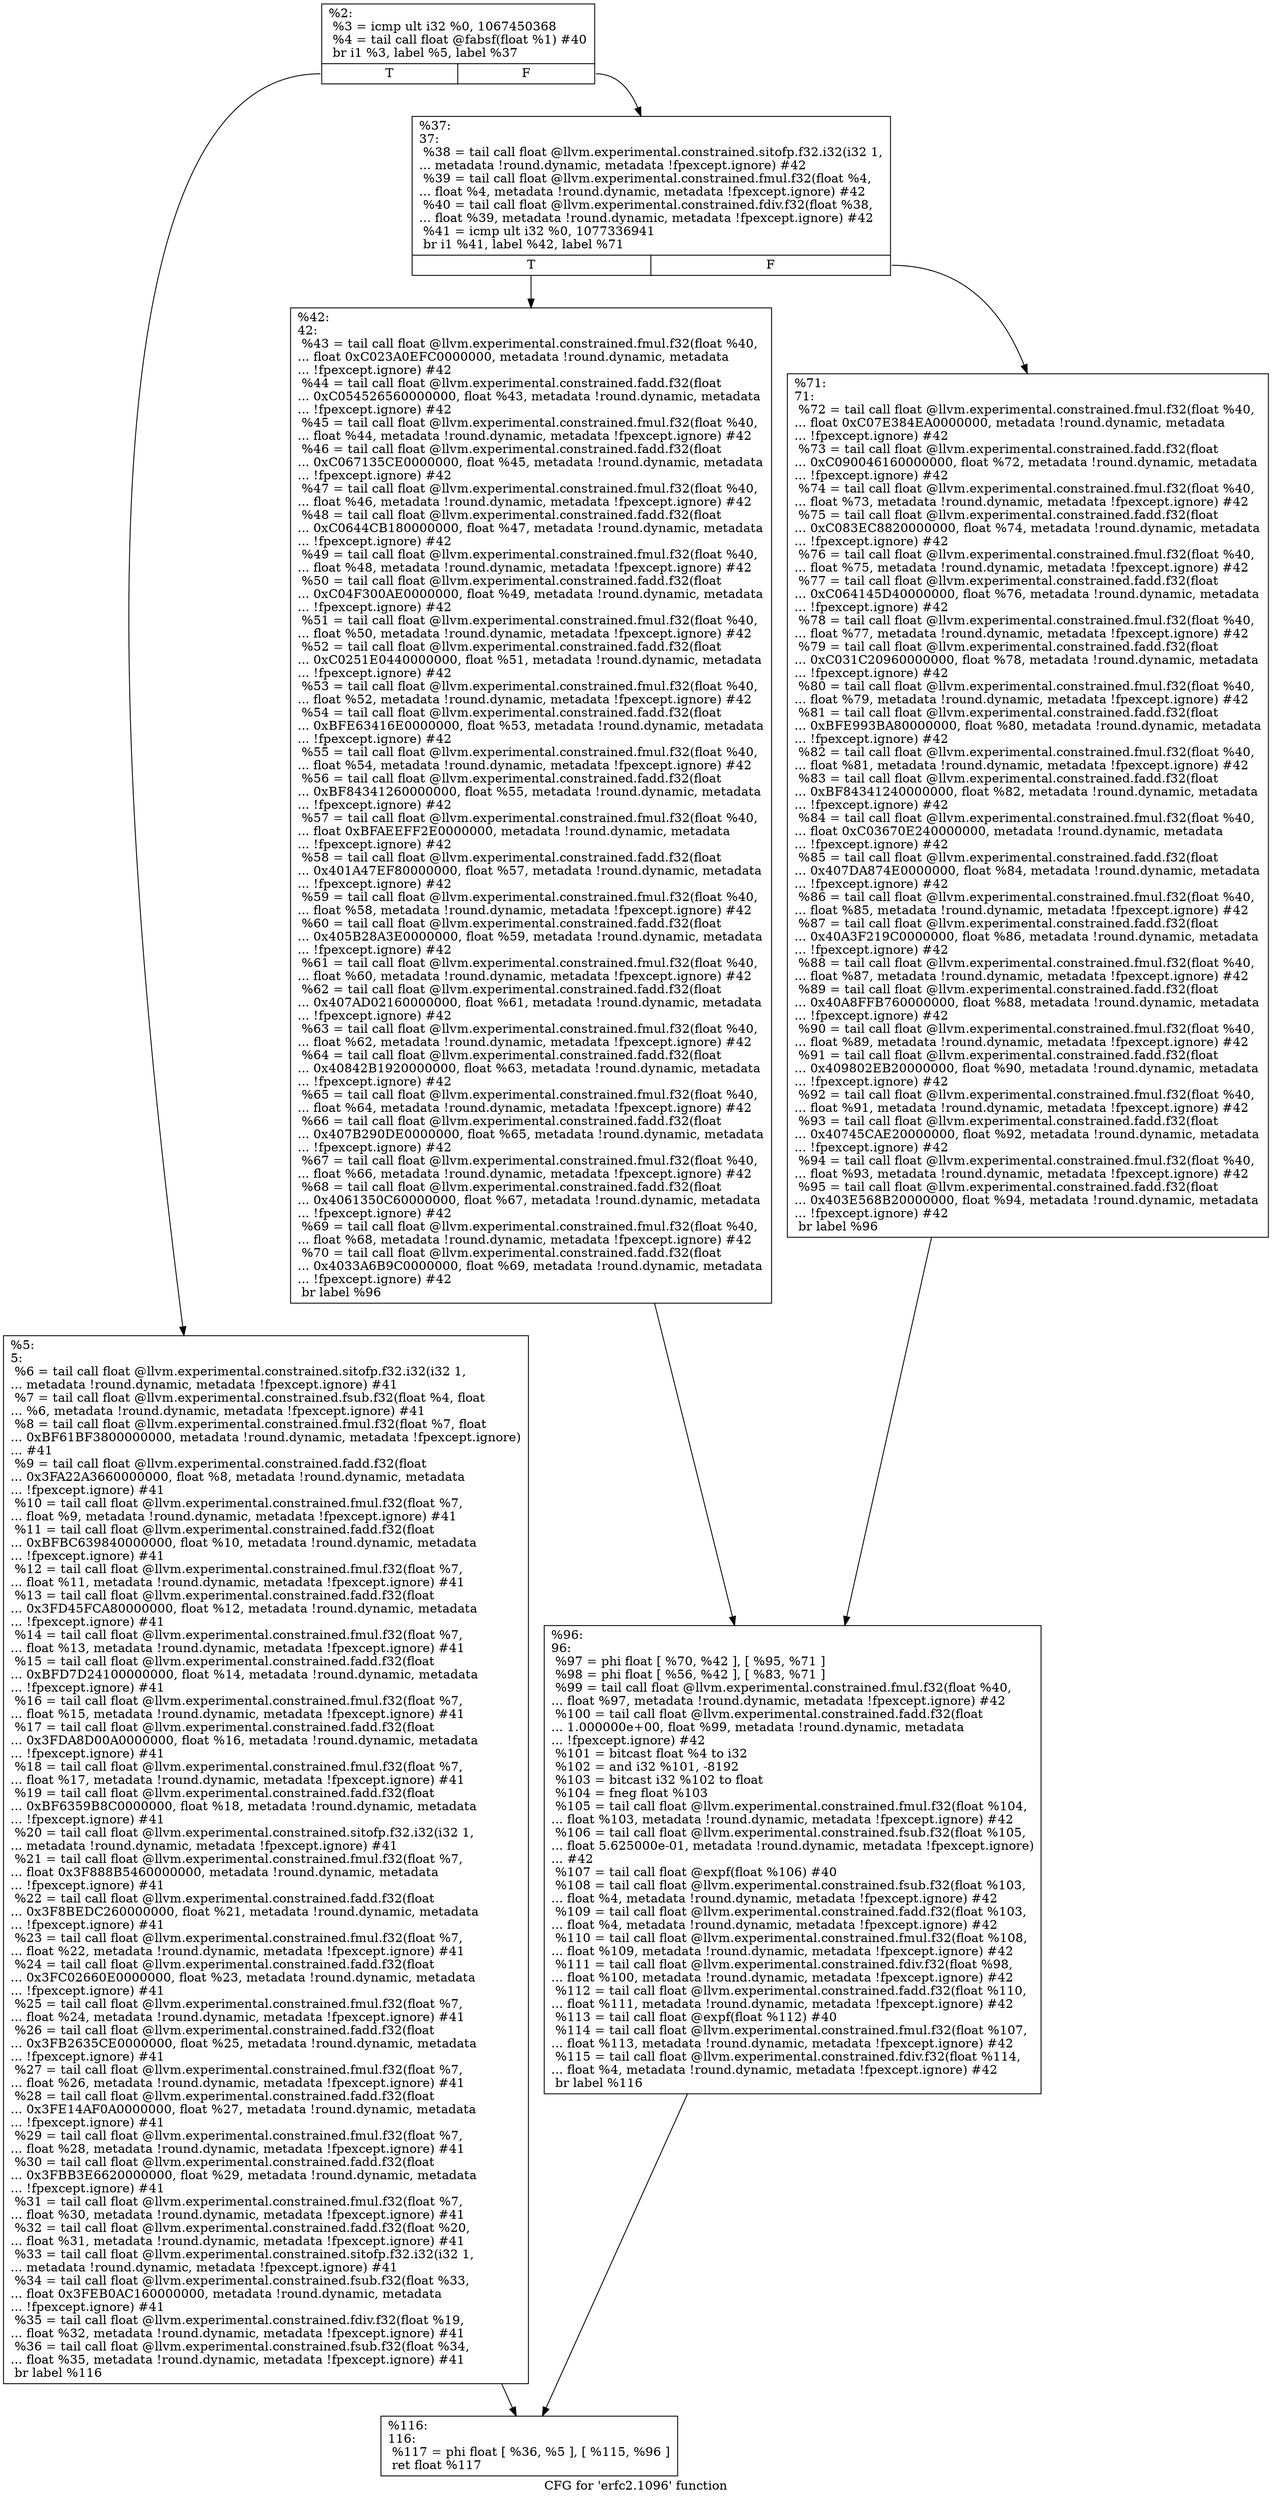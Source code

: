 digraph "CFG for 'erfc2.1096' function" {
	label="CFG for 'erfc2.1096' function";

	Node0x1f9d750 [shape=record,label="{%2:\l  %3 = icmp ult i32 %0, 1067450368\l  %4 = tail call float @fabsf(float %1) #40\l  br i1 %3, label %5, label %37\l|{<s0>T|<s1>F}}"];
	Node0x1f9d750:s0 -> Node0x1f9d7a0;
	Node0x1f9d750:s1 -> Node0x1f9d7f0;
	Node0x1f9d7a0 [shape=record,label="{%5:\l5:                                                \l  %6 = tail call float @llvm.experimental.constrained.sitofp.f32.i32(i32 1,\l... metadata !round.dynamic, metadata !fpexcept.ignore) #41\l  %7 = tail call float @llvm.experimental.constrained.fsub.f32(float %4, float\l... %6, metadata !round.dynamic, metadata !fpexcept.ignore) #41\l  %8 = tail call float @llvm.experimental.constrained.fmul.f32(float %7, float\l... 0xBF61BF3800000000, metadata !round.dynamic, metadata !fpexcept.ignore)\l... #41\l  %9 = tail call float @llvm.experimental.constrained.fadd.f32(float\l... 0x3FA22A3660000000, float %8, metadata !round.dynamic, metadata\l... !fpexcept.ignore) #41\l  %10 = tail call float @llvm.experimental.constrained.fmul.f32(float %7,\l... float %9, metadata !round.dynamic, metadata !fpexcept.ignore) #41\l  %11 = tail call float @llvm.experimental.constrained.fadd.f32(float\l... 0xBFBC639840000000, float %10, metadata !round.dynamic, metadata\l... !fpexcept.ignore) #41\l  %12 = tail call float @llvm.experimental.constrained.fmul.f32(float %7,\l... float %11, metadata !round.dynamic, metadata !fpexcept.ignore) #41\l  %13 = tail call float @llvm.experimental.constrained.fadd.f32(float\l... 0x3FD45FCA80000000, float %12, metadata !round.dynamic, metadata\l... !fpexcept.ignore) #41\l  %14 = tail call float @llvm.experimental.constrained.fmul.f32(float %7,\l... float %13, metadata !round.dynamic, metadata !fpexcept.ignore) #41\l  %15 = tail call float @llvm.experimental.constrained.fadd.f32(float\l... 0xBFD7D24100000000, float %14, metadata !round.dynamic, metadata\l... !fpexcept.ignore) #41\l  %16 = tail call float @llvm.experimental.constrained.fmul.f32(float %7,\l... float %15, metadata !round.dynamic, metadata !fpexcept.ignore) #41\l  %17 = tail call float @llvm.experimental.constrained.fadd.f32(float\l... 0x3FDA8D00A0000000, float %16, metadata !round.dynamic, metadata\l... !fpexcept.ignore) #41\l  %18 = tail call float @llvm.experimental.constrained.fmul.f32(float %7,\l... float %17, metadata !round.dynamic, metadata !fpexcept.ignore) #41\l  %19 = tail call float @llvm.experimental.constrained.fadd.f32(float\l... 0xBF6359B8C0000000, float %18, metadata !round.dynamic, metadata\l... !fpexcept.ignore) #41\l  %20 = tail call float @llvm.experimental.constrained.sitofp.f32.i32(i32 1,\l... metadata !round.dynamic, metadata !fpexcept.ignore) #41\l  %21 = tail call float @llvm.experimental.constrained.fmul.f32(float %7,\l... float 0x3F888B5460000000, metadata !round.dynamic, metadata\l... !fpexcept.ignore) #41\l  %22 = tail call float @llvm.experimental.constrained.fadd.f32(float\l... 0x3F8BEDC260000000, float %21, metadata !round.dynamic, metadata\l... !fpexcept.ignore) #41\l  %23 = tail call float @llvm.experimental.constrained.fmul.f32(float %7,\l... float %22, metadata !round.dynamic, metadata !fpexcept.ignore) #41\l  %24 = tail call float @llvm.experimental.constrained.fadd.f32(float\l... 0x3FC02660E0000000, float %23, metadata !round.dynamic, metadata\l... !fpexcept.ignore) #41\l  %25 = tail call float @llvm.experimental.constrained.fmul.f32(float %7,\l... float %24, metadata !round.dynamic, metadata !fpexcept.ignore) #41\l  %26 = tail call float @llvm.experimental.constrained.fadd.f32(float\l... 0x3FB2635CE0000000, float %25, metadata !round.dynamic, metadata\l... !fpexcept.ignore) #41\l  %27 = tail call float @llvm.experimental.constrained.fmul.f32(float %7,\l... float %26, metadata !round.dynamic, metadata !fpexcept.ignore) #41\l  %28 = tail call float @llvm.experimental.constrained.fadd.f32(float\l... 0x3FE14AF0A0000000, float %27, metadata !round.dynamic, metadata\l... !fpexcept.ignore) #41\l  %29 = tail call float @llvm.experimental.constrained.fmul.f32(float %7,\l... float %28, metadata !round.dynamic, metadata !fpexcept.ignore) #41\l  %30 = tail call float @llvm.experimental.constrained.fadd.f32(float\l... 0x3FBB3E6620000000, float %29, metadata !round.dynamic, metadata\l... !fpexcept.ignore) #41\l  %31 = tail call float @llvm.experimental.constrained.fmul.f32(float %7,\l... float %30, metadata !round.dynamic, metadata !fpexcept.ignore) #41\l  %32 = tail call float @llvm.experimental.constrained.fadd.f32(float %20,\l... float %31, metadata !round.dynamic, metadata !fpexcept.ignore) #41\l  %33 = tail call float @llvm.experimental.constrained.sitofp.f32.i32(i32 1,\l... metadata !round.dynamic, metadata !fpexcept.ignore) #41\l  %34 = tail call float @llvm.experimental.constrained.fsub.f32(float %33,\l... float 0x3FEB0AC160000000, metadata !round.dynamic, metadata\l... !fpexcept.ignore) #41\l  %35 = tail call float @llvm.experimental.constrained.fdiv.f32(float %19,\l... float %32, metadata !round.dynamic, metadata !fpexcept.ignore) #41\l  %36 = tail call float @llvm.experimental.constrained.fsub.f32(float %34,\l... float %35, metadata !round.dynamic, metadata !fpexcept.ignore) #41\l  br label %116\l}"];
	Node0x1f9d7a0 -> Node0x1f9d930;
	Node0x1f9d7f0 [shape=record,label="{%37:\l37:                                               \l  %38 = tail call float @llvm.experimental.constrained.sitofp.f32.i32(i32 1,\l... metadata !round.dynamic, metadata !fpexcept.ignore) #42\l  %39 = tail call float @llvm.experimental.constrained.fmul.f32(float %4,\l... float %4, metadata !round.dynamic, metadata !fpexcept.ignore) #42\l  %40 = tail call float @llvm.experimental.constrained.fdiv.f32(float %38,\l... float %39, metadata !round.dynamic, metadata !fpexcept.ignore) #42\l  %41 = icmp ult i32 %0, 1077336941\l  br i1 %41, label %42, label %71\l|{<s0>T|<s1>F}}"];
	Node0x1f9d7f0:s0 -> Node0x1f9d840;
	Node0x1f9d7f0:s1 -> Node0x1f9d890;
	Node0x1f9d840 [shape=record,label="{%42:\l42:                                               \l  %43 = tail call float @llvm.experimental.constrained.fmul.f32(float %40,\l... float 0xC023A0EFC0000000, metadata !round.dynamic, metadata\l... !fpexcept.ignore) #42\l  %44 = tail call float @llvm.experimental.constrained.fadd.f32(float\l... 0xC054526560000000, float %43, metadata !round.dynamic, metadata\l... !fpexcept.ignore) #42\l  %45 = tail call float @llvm.experimental.constrained.fmul.f32(float %40,\l... float %44, metadata !round.dynamic, metadata !fpexcept.ignore) #42\l  %46 = tail call float @llvm.experimental.constrained.fadd.f32(float\l... 0xC067135CE0000000, float %45, metadata !round.dynamic, metadata\l... !fpexcept.ignore) #42\l  %47 = tail call float @llvm.experimental.constrained.fmul.f32(float %40,\l... float %46, metadata !round.dynamic, metadata !fpexcept.ignore) #42\l  %48 = tail call float @llvm.experimental.constrained.fadd.f32(float\l... 0xC0644CB180000000, float %47, metadata !round.dynamic, metadata\l... !fpexcept.ignore) #42\l  %49 = tail call float @llvm.experimental.constrained.fmul.f32(float %40,\l... float %48, metadata !round.dynamic, metadata !fpexcept.ignore) #42\l  %50 = tail call float @llvm.experimental.constrained.fadd.f32(float\l... 0xC04F300AE0000000, float %49, metadata !round.dynamic, metadata\l... !fpexcept.ignore) #42\l  %51 = tail call float @llvm.experimental.constrained.fmul.f32(float %40,\l... float %50, metadata !round.dynamic, metadata !fpexcept.ignore) #42\l  %52 = tail call float @llvm.experimental.constrained.fadd.f32(float\l... 0xC0251E0440000000, float %51, metadata !round.dynamic, metadata\l... !fpexcept.ignore) #42\l  %53 = tail call float @llvm.experimental.constrained.fmul.f32(float %40,\l... float %52, metadata !round.dynamic, metadata !fpexcept.ignore) #42\l  %54 = tail call float @llvm.experimental.constrained.fadd.f32(float\l... 0xBFE63416E0000000, float %53, metadata !round.dynamic, metadata\l... !fpexcept.ignore) #42\l  %55 = tail call float @llvm.experimental.constrained.fmul.f32(float %40,\l... float %54, metadata !round.dynamic, metadata !fpexcept.ignore) #42\l  %56 = tail call float @llvm.experimental.constrained.fadd.f32(float\l... 0xBF84341260000000, float %55, metadata !round.dynamic, metadata\l... !fpexcept.ignore) #42\l  %57 = tail call float @llvm.experimental.constrained.fmul.f32(float %40,\l... float 0xBFAEEFF2E0000000, metadata !round.dynamic, metadata\l... !fpexcept.ignore) #42\l  %58 = tail call float @llvm.experimental.constrained.fadd.f32(float\l... 0x401A47EF80000000, float %57, metadata !round.dynamic, metadata\l... !fpexcept.ignore) #42\l  %59 = tail call float @llvm.experimental.constrained.fmul.f32(float %40,\l... float %58, metadata !round.dynamic, metadata !fpexcept.ignore) #42\l  %60 = tail call float @llvm.experimental.constrained.fadd.f32(float\l... 0x405B28A3E0000000, float %59, metadata !round.dynamic, metadata\l... !fpexcept.ignore) #42\l  %61 = tail call float @llvm.experimental.constrained.fmul.f32(float %40,\l... float %60, metadata !round.dynamic, metadata !fpexcept.ignore) #42\l  %62 = tail call float @llvm.experimental.constrained.fadd.f32(float\l... 0x407AD02160000000, float %61, metadata !round.dynamic, metadata\l... !fpexcept.ignore) #42\l  %63 = tail call float @llvm.experimental.constrained.fmul.f32(float %40,\l... float %62, metadata !round.dynamic, metadata !fpexcept.ignore) #42\l  %64 = tail call float @llvm.experimental.constrained.fadd.f32(float\l... 0x40842B1920000000, float %63, metadata !round.dynamic, metadata\l... !fpexcept.ignore) #42\l  %65 = tail call float @llvm.experimental.constrained.fmul.f32(float %40,\l... float %64, metadata !round.dynamic, metadata !fpexcept.ignore) #42\l  %66 = tail call float @llvm.experimental.constrained.fadd.f32(float\l... 0x407B290DE0000000, float %65, metadata !round.dynamic, metadata\l... !fpexcept.ignore) #42\l  %67 = tail call float @llvm.experimental.constrained.fmul.f32(float %40,\l... float %66, metadata !round.dynamic, metadata !fpexcept.ignore) #42\l  %68 = tail call float @llvm.experimental.constrained.fadd.f32(float\l... 0x4061350C60000000, float %67, metadata !round.dynamic, metadata\l... !fpexcept.ignore) #42\l  %69 = tail call float @llvm.experimental.constrained.fmul.f32(float %40,\l... float %68, metadata !round.dynamic, metadata !fpexcept.ignore) #42\l  %70 = tail call float @llvm.experimental.constrained.fadd.f32(float\l... 0x4033A6B9C0000000, float %69, metadata !round.dynamic, metadata\l... !fpexcept.ignore) #42\l  br label %96\l}"];
	Node0x1f9d840 -> Node0x1f9d8e0;
	Node0x1f9d890 [shape=record,label="{%71:\l71:                                               \l  %72 = tail call float @llvm.experimental.constrained.fmul.f32(float %40,\l... float 0xC07E384EA0000000, metadata !round.dynamic, metadata\l... !fpexcept.ignore) #42\l  %73 = tail call float @llvm.experimental.constrained.fadd.f32(float\l... 0xC090046160000000, float %72, metadata !round.dynamic, metadata\l... !fpexcept.ignore) #42\l  %74 = tail call float @llvm.experimental.constrained.fmul.f32(float %40,\l... float %73, metadata !round.dynamic, metadata !fpexcept.ignore) #42\l  %75 = tail call float @llvm.experimental.constrained.fadd.f32(float\l... 0xC083EC8820000000, float %74, metadata !round.dynamic, metadata\l... !fpexcept.ignore) #42\l  %76 = tail call float @llvm.experimental.constrained.fmul.f32(float %40,\l... float %75, metadata !round.dynamic, metadata !fpexcept.ignore) #42\l  %77 = tail call float @llvm.experimental.constrained.fadd.f32(float\l... 0xC064145D40000000, float %76, metadata !round.dynamic, metadata\l... !fpexcept.ignore) #42\l  %78 = tail call float @llvm.experimental.constrained.fmul.f32(float %40,\l... float %77, metadata !round.dynamic, metadata !fpexcept.ignore) #42\l  %79 = tail call float @llvm.experimental.constrained.fadd.f32(float\l... 0xC031C20960000000, float %78, metadata !round.dynamic, metadata\l... !fpexcept.ignore) #42\l  %80 = tail call float @llvm.experimental.constrained.fmul.f32(float %40,\l... float %79, metadata !round.dynamic, metadata !fpexcept.ignore) #42\l  %81 = tail call float @llvm.experimental.constrained.fadd.f32(float\l... 0xBFE993BA80000000, float %80, metadata !round.dynamic, metadata\l... !fpexcept.ignore) #42\l  %82 = tail call float @llvm.experimental.constrained.fmul.f32(float %40,\l... float %81, metadata !round.dynamic, metadata !fpexcept.ignore) #42\l  %83 = tail call float @llvm.experimental.constrained.fadd.f32(float\l... 0xBF84341240000000, float %82, metadata !round.dynamic, metadata\l... !fpexcept.ignore) #42\l  %84 = tail call float @llvm.experimental.constrained.fmul.f32(float %40,\l... float 0xC03670E240000000, metadata !round.dynamic, metadata\l... !fpexcept.ignore) #42\l  %85 = tail call float @llvm.experimental.constrained.fadd.f32(float\l... 0x407DA874E0000000, float %84, metadata !round.dynamic, metadata\l... !fpexcept.ignore) #42\l  %86 = tail call float @llvm.experimental.constrained.fmul.f32(float %40,\l... float %85, metadata !round.dynamic, metadata !fpexcept.ignore) #42\l  %87 = tail call float @llvm.experimental.constrained.fadd.f32(float\l... 0x40A3F219C0000000, float %86, metadata !round.dynamic, metadata\l... !fpexcept.ignore) #42\l  %88 = tail call float @llvm.experimental.constrained.fmul.f32(float %40,\l... float %87, metadata !round.dynamic, metadata !fpexcept.ignore) #42\l  %89 = tail call float @llvm.experimental.constrained.fadd.f32(float\l... 0x40A8FFB760000000, float %88, metadata !round.dynamic, metadata\l... !fpexcept.ignore) #42\l  %90 = tail call float @llvm.experimental.constrained.fmul.f32(float %40,\l... float %89, metadata !round.dynamic, metadata !fpexcept.ignore) #42\l  %91 = tail call float @llvm.experimental.constrained.fadd.f32(float\l... 0x409802EB20000000, float %90, metadata !round.dynamic, metadata\l... !fpexcept.ignore) #42\l  %92 = tail call float @llvm.experimental.constrained.fmul.f32(float %40,\l... float %91, metadata !round.dynamic, metadata !fpexcept.ignore) #42\l  %93 = tail call float @llvm.experimental.constrained.fadd.f32(float\l... 0x40745CAE20000000, float %92, metadata !round.dynamic, metadata\l... !fpexcept.ignore) #42\l  %94 = tail call float @llvm.experimental.constrained.fmul.f32(float %40,\l... float %93, metadata !round.dynamic, metadata !fpexcept.ignore) #42\l  %95 = tail call float @llvm.experimental.constrained.fadd.f32(float\l... 0x403E568B20000000, float %94, metadata !round.dynamic, metadata\l... !fpexcept.ignore) #42\l  br label %96\l}"];
	Node0x1f9d890 -> Node0x1f9d8e0;
	Node0x1f9d8e0 [shape=record,label="{%96:\l96:                                               \l  %97 = phi float [ %70, %42 ], [ %95, %71 ]\l  %98 = phi float [ %56, %42 ], [ %83, %71 ]\l  %99 = tail call float @llvm.experimental.constrained.fmul.f32(float %40,\l... float %97, metadata !round.dynamic, metadata !fpexcept.ignore) #42\l  %100 = tail call float @llvm.experimental.constrained.fadd.f32(float\l... 1.000000e+00, float %99, metadata !round.dynamic, metadata\l... !fpexcept.ignore) #42\l  %101 = bitcast float %4 to i32\l  %102 = and i32 %101, -8192\l  %103 = bitcast i32 %102 to float\l  %104 = fneg float %103\l  %105 = tail call float @llvm.experimental.constrained.fmul.f32(float %104,\l... float %103, metadata !round.dynamic, metadata !fpexcept.ignore) #42\l  %106 = tail call float @llvm.experimental.constrained.fsub.f32(float %105,\l... float 5.625000e-01, metadata !round.dynamic, metadata !fpexcept.ignore)\l... #42\l  %107 = tail call float @expf(float %106) #40\l  %108 = tail call float @llvm.experimental.constrained.fsub.f32(float %103,\l... float %4, metadata !round.dynamic, metadata !fpexcept.ignore) #42\l  %109 = tail call float @llvm.experimental.constrained.fadd.f32(float %103,\l... float %4, metadata !round.dynamic, metadata !fpexcept.ignore) #42\l  %110 = tail call float @llvm.experimental.constrained.fmul.f32(float %108,\l... float %109, metadata !round.dynamic, metadata !fpexcept.ignore) #42\l  %111 = tail call float @llvm.experimental.constrained.fdiv.f32(float %98,\l... float %100, metadata !round.dynamic, metadata !fpexcept.ignore) #42\l  %112 = tail call float @llvm.experimental.constrained.fadd.f32(float %110,\l... float %111, metadata !round.dynamic, metadata !fpexcept.ignore) #42\l  %113 = tail call float @expf(float %112) #40\l  %114 = tail call float @llvm.experimental.constrained.fmul.f32(float %107,\l... float %113, metadata !round.dynamic, metadata !fpexcept.ignore) #42\l  %115 = tail call float @llvm.experimental.constrained.fdiv.f32(float %114,\l... float %4, metadata !round.dynamic, metadata !fpexcept.ignore) #42\l  br label %116\l}"];
	Node0x1f9d8e0 -> Node0x1f9d930;
	Node0x1f9d930 [shape=record,label="{%116:\l116:                                              \l  %117 = phi float [ %36, %5 ], [ %115, %96 ]\l  ret float %117\l}"];
}
